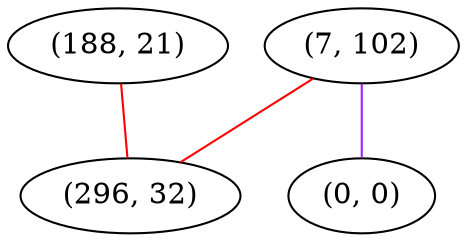 graph "" {
"(188, 21)";
"(7, 102)";
"(296, 32)";
"(0, 0)";
"(188, 21)" -- "(296, 32)"  [color=red, key=0, weight=1];
"(7, 102)" -- "(296, 32)"  [color=red, key=0, weight=1];
"(7, 102)" -- "(0, 0)"  [color=purple, key=0, weight=4];
}

